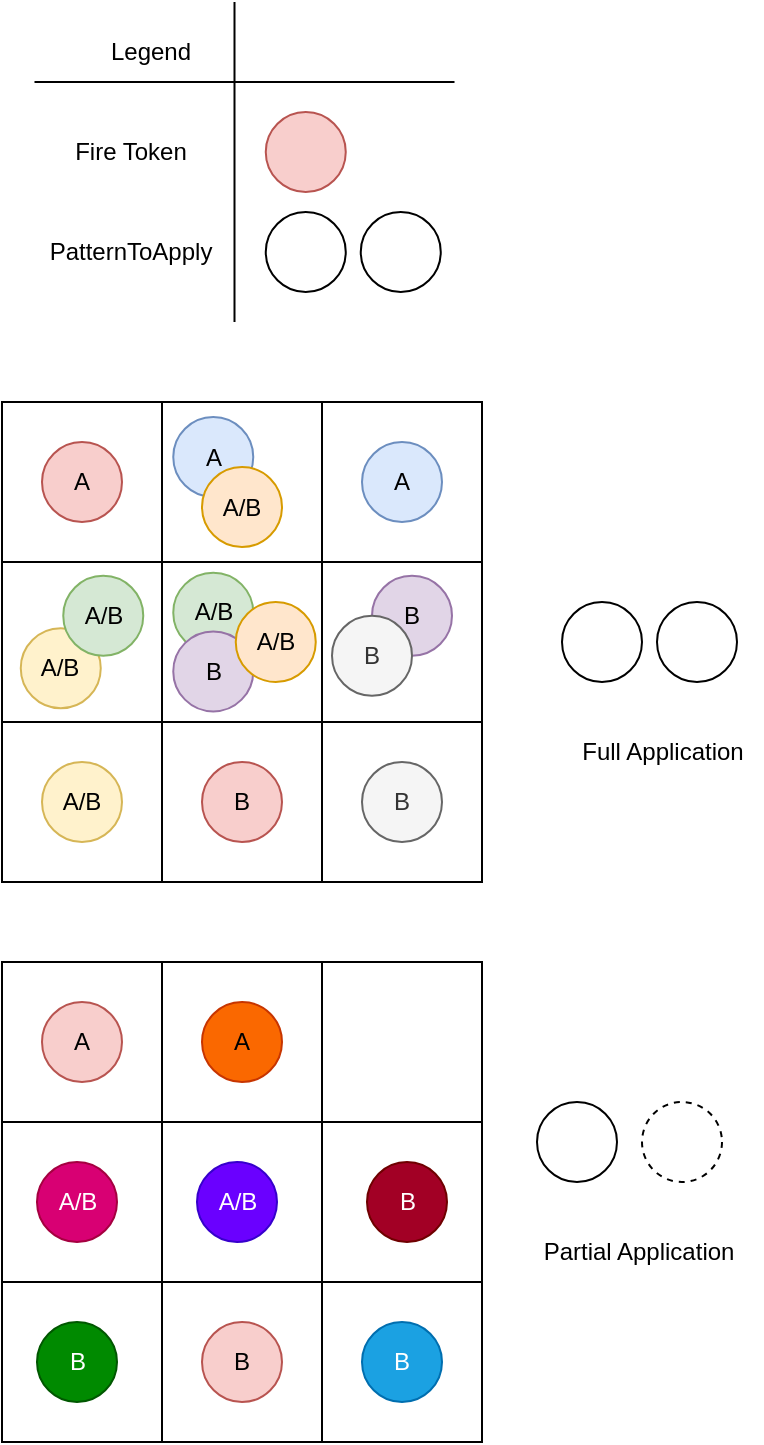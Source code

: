 <mxfile>
    <diagram id="qj6QA1vd848Gig3QyI7o" name="Page-1">
        <mxGraphModel dx="548" dy="1996" grid="1" gridSize="10" guides="1" tooltips="1" connect="1" arrows="1" fold="1" page="1" pageScale="1" pageWidth="827" pageHeight="1169" math="0" shadow="0">
            <root>
                <mxCell id="0"/>
                <mxCell id="1" parent="0"/>
                <mxCell id="3" value="" style="rounded=0;whiteSpace=wrap;html=1;fillColor=none;" parent="1" vertex="1">
                    <mxGeometry x="120" y="120" width="80" height="80" as="geometry"/>
                </mxCell>
                <mxCell id="4" value="" style="rounded=0;whiteSpace=wrap;html=1;fillColor=none;" parent="1" vertex="1">
                    <mxGeometry x="120" y="280" width="80" height="80" as="geometry"/>
                </mxCell>
                <mxCell id="5" value="" style="rounded=0;whiteSpace=wrap;html=1;fillColor=none;" parent="1" vertex="1">
                    <mxGeometry x="120" y="200" width="80" height="80" as="geometry"/>
                </mxCell>
                <mxCell id="6" value="" style="rounded=0;whiteSpace=wrap;html=1;fillColor=none;" parent="1" vertex="1">
                    <mxGeometry x="200" y="120" width="80" height="80" as="geometry"/>
                </mxCell>
                <mxCell id="7" value="" style="rounded=0;whiteSpace=wrap;html=1;fillColor=none;" parent="1" vertex="1">
                    <mxGeometry x="200" y="280" width="80" height="80" as="geometry"/>
                </mxCell>
                <mxCell id="9" value="" style="rounded=0;whiteSpace=wrap;html=1;fillColor=none;" parent="1" vertex="1">
                    <mxGeometry x="280" y="120" width="80" height="80" as="geometry"/>
                </mxCell>
                <mxCell id="10" value="" style="rounded=0;whiteSpace=wrap;html=1;fillColor=none;" parent="1" vertex="1">
                    <mxGeometry x="280" y="280" width="80" height="80" as="geometry"/>
                </mxCell>
                <mxCell id="11" value="" style="rounded=0;whiteSpace=wrap;html=1;fillColor=none;" parent="1" vertex="1">
                    <mxGeometry x="280" y="200" width="80" height="80" as="geometry"/>
                </mxCell>
                <mxCell id="12" value="A" style="ellipse;whiteSpace=wrap;html=1;aspect=fixed;fillColor=#f8cecc;strokeColor=#b85450;" parent="1" vertex="1">
                    <mxGeometry x="140" y="140" width="40" height="40" as="geometry"/>
                </mxCell>
                <mxCell id="14" value="A/B" style="ellipse;whiteSpace=wrap;html=1;aspect=fixed;fillColor=#d5e8d4;strokeColor=#82b366;" parent="1" vertex="1">
                    <mxGeometry x="205.63" y="205.32" width="40" height="40" as="geometry"/>
                </mxCell>
                <mxCell id="15" value="A" style="ellipse;whiteSpace=wrap;html=1;aspect=fixed;fillColor=#dae8fc;strokeColor=#6c8ebf;" parent="1" vertex="1">
                    <mxGeometry x="205.63" y="127.5" width="40" height="40" as="geometry"/>
                </mxCell>
                <mxCell id="16" value="A" style="ellipse;whiteSpace=wrap;html=1;aspect=fixed;fillColor=#dae8fc;strokeColor=#6c8ebf;" parent="1" vertex="1">
                    <mxGeometry x="300" y="140" width="40" height="40" as="geometry"/>
                </mxCell>
                <mxCell id="17" value="A/B" style="ellipse;whiteSpace=wrap;html=1;aspect=fixed;fillColor=#fff2cc;strokeColor=#d6b656;" parent="1" vertex="1">
                    <mxGeometry x="140" y="300" width="40" height="40" as="geometry"/>
                </mxCell>
                <mxCell id="18" value="A/B" style="ellipse;whiteSpace=wrap;html=1;aspect=fixed;fillColor=#fff2cc;strokeColor=#d6b656;" parent="1" vertex="1">
                    <mxGeometry x="129.38" y="233.13" width="40" height="40" as="geometry"/>
                </mxCell>
                <mxCell id="19" value="A/B" style="ellipse;whiteSpace=wrap;html=1;aspect=fixed;fillColor=#ffe6cc;strokeColor=#d79b00;" parent="1" vertex="1">
                    <mxGeometry x="220" y="152.5" width="40" height="40" as="geometry"/>
                </mxCell>
                <mxCell id="21" value="B" style="ellipse;whiteSpace=wrap;html=1;aspect=fixed;fillColor=#f8cecc;strokeColor=#b85450;" parent="1" vertex="1">
                    <mxGeometry x="220" y="300" width="40" height="40" as="geometry"/>
                </mxCell>
                <mxCell id="22" value="B" style="ellipse;whiteSpace=wrap;html=1;aspect=fixed;fillColor=#e1d5e7;strokeColor=#9673a6;" parent="1" vertex="1">
                    <mxGeometry x="205.63" y="234.69" width="40" height="40" as="geometry"/>
                </mxCell>
                <mxCell id="23" value="B" style="ellipse;whiteSpace=wrap;html=1;aspect=fixed;fillColor=#e1d5e7;strokeColor=#9673a6;" parent="1" vertex="1">
                    <mxGeometry x="305" y="206.88" width="40" height="40" as="geometry"/>
                </mxCell>
                <mxCell id="24" value="B" style="ellipse;whiteSpace=wrap;html=1;aspect=fixed;fillColor=#f5f5f5;strokeColor=#666666;fontColor=#333333;" parent="1" vertex="1">
                    <mxGeometry x="300" y="300" width="40" height="40" as="geometry"/>
                </mxCell>
                <mxCell id="26" value="B" style="ellipse;whiteSpace=wrap;html=1;aspect=fixed;fillColor=#f5f5f5;strokeColor=#666666;fontColor=#333333;" parent="1" vertex="1">
                    <mxGeometry x="285" y="226.88" width="40" height="40" as="geometry"/>
                </mxCell>
                <mxCell id="20" value="A/B" style="ellipse;whiteSpace=wrap;html=1;aspect=fixed;fillColor=#ffe6cc;strokeColor=#d79b00;" parent="1" vertex="1">
                    <mxGeometry x="236.88" y="220" width="40" height="40" as="geometry"/>
                </mxCell>
                <mxCell id="13" value="A/B" style="ellipse;whiteSpace=wrap;html=1;aspect=fixed;fillColor=#d5e8d4;strokeColor=#82b366;" parent="1" vertex="1">
                    <mxGeometry x="150.63" y="206.88" width="40" height="40" as="geometry"/>
                </mxCell>
                <mxCell id="45" value="A/B" style="ellipse;whiteSpace=wrap;html=1;aspect=fixed;fillColor=#6a00ff;strokeColor=#3700CC;fontColor=#ffffff;" vertex="1" parent="1">
                    <mxGeometry x="217.5" y="500" width="40" height="40" as="geometry"/>
                </mxCell>
                <mxCell id="46" value="" style="rounded=0;whiteSpace=wrap;html=1;fillColor=none;" vertex="1" parent="1">
                    <mxGeometry x="120" y="400" width="80" height="80" as="geometry"/>
                </mxCell>
                <mxCell id="47" value="" style="rounded=0;whiteSpace=wrap;html=1;fillColor=none;" vertex="1" parent="1">
                    <mxGeometry x="120" y="560" width="80" height="80" as="geometry"/>
                </mxCell>
                <mxCell id="48" value="" style="rounded=0;whiteSpace=wrap;html=1;fillColor=none;" vertex="1" parent="1">
                    <mxGeometry x="120" y="480" width="80" height="80" as="geometry"/>
                </mxCell>
                <mxCell id="49" value="" style="rounded=0;whiteSpace=wrap;html=1;fillColor=none;" vertex="1" parent="1">
                    <mxGeometry x="200" y="400" width="80" height="80" as="geometry"/>
                </mxCell>
                <mxCell id="50" value="" style="rounded=0;whiteSpace=wrap;html=1;fillColor=none;" vertex="1" parent="1">
                    <mxGeometry x="200" y="560" width="80" height="80" as="geometry"/>
                </mxCell>
                <mxCell id="51" value="" style="rounded=0;whiteSpace=wrap;html=1;fillColor=none;" vertex="1" parent="1">
                    <mxGeometry x="280" y="400" width="80" height="80" as="geometry"/>
                </mxCell>
                <mxCell id="52" value="" style="rounded=0;whiteSpace=wrap;html=1;fillColor=none;" vertex="1" parent="1">
                    <mxGeometry x="280" y="560" width="80" height="80" as="geometry"/>
                </mxCell>
                <mxCell id="53" value="" style="rounded=0;whiteSpace=wrap;html=1;fillColor=none;" vertex="1" parent="1">
                    <mxGeometry x="280" y="480" width="80" height="80" as="geometry"/>
                </mxCell>
                <mxCell id="54" value="A" style="ellipse;whiteSpace=wrap;html=1;aspect=fixed;fillColor=#f8cecc;strokeColor=#b85450;" vertex="1" parent="1">
                    <mxGeometry x="140" y="420" width="40" height="40" as="geometry"/>
                </mxCell>
                <mxCell id="61" value="B" style="ellipse;whiteSpace=wrap;html=1;aspect=fixed;fillColor=#f8cecc;strokeColor=#b85450;" vertex="1" parent="1">
                    <mxGeometry x="220" y="580" width="40" height="40" as="geometry"/>
                </mxCell>
                <mxCell id="67" value="B" style="ellipse;whiteSpace=wrap;html=1;aspect=fixed;fillColor=#1ba1e2;strokeColor=#006EAF;fontColor=#ffffff;" vertex="1" parent="1">
                    <mxGeometry x="300" y="580" width="40" height="40" as="geometry"/>
                </mxCell>
                <mxCell id="68" value="B" style="ellipse;whiteSpace=wrap;html=1;aspect=fixed;fillColor=#008a00;strokeColor=#005700;fontColor=#ffffff;" vertex="1" parent="1">
                    <mxGeometry x="137.5" y="580" width="40" height="40" as="geometry"/>
                </mxCell>
                <mxCell id="69" value="A/B" style="ellipse;whiteSpace=wrap;html=1;aspect=fixed;fillColor=#d80073;strokeColor=#A50040;fontColor=#ffffff;" vertex="1" parent="1">
                    <mxGeometry x="137.5" y="500" width="40" height="40" as="geometry"/>
                </mxCell>
                <mxCell id="71" value="B" style="ellipse;whiteSpace=wrap;html=1;aspect=fixed;fillColor=#a20025;strokeColor=#6F0000;fontColor=#ffffff;" vertex="1" parent="1">
                    <mxGeometry x="302.5" y="500" width="40" height="40" as="geometry"/>
                </mxCell>
                <mxCell id="72" value="A" style="ellipse;whiteSpace=wrap;html=1;aspect=fixed;fillColor=#fa6800;strokeColor=#C73500;fontColor=#000000;" vertex="1" parent="1">
                    <mxGeometry x="220" y="420" width="40" height="40" as="geometry"/>
                </mxCell>
                <mxCell id="73" value="" style="ellipse;whiteSpace=wrap;html=1;aspect=fixed;" vertex="1" parent="1">
                    <mxGeometry x="400" y="220" width="40" height="40" as="geometry"/>
                </mxCell>
                <mxCell id="74" value="" style="ellipse;whiteSpace=wrap;html=1;aspect=fixed;" vertex="1" parent="1">
                    <mxGeometry x="447.5" y="220" width="40" height="40" as="geometry"/>
                </mxCell>
                <mxCell id="75" value="Full Application" style="text;html=1;align=center;verticalAlign=middle;resizable=0;points=[];autosize=1;strokeColor=none;fillColor=none;" vertex="1" parent="1">
                    <mxGeometry x="400" y="280" width="100" height="30" as="geometry"/>
                </mxCell>
                <mxCell id="76" value="" style="ellipse;whiteSpace=wrap;html=1;aspect=fixed;" vertex="1" parent="1">
                    <mxGeometry x="387.5" y="470" width="40" height="40" as="geometry"/>
                </mxCell>
                <mxCell id="77" value="" style="ellipse;whiteSpace=wrap;html=1;aspect=fixed;dashed=1;" vertex="1" parent="1">
                    <mxGeometry x="440" y="470" width="40" height="40" as="geometry"/>
                </mxCell>
                <mxCell id="78" value="Partial Application" style="text;html=1;align=center;verticalAlign=middle;resizable=0;points=[];autosize=1;strokeColor=none;fillColor=none;" vertex="1" parent="1">
                    <mxGeometry x="377.5" y="530" width="120" height="30" as="geometry"/>
                </mxCell>
                <mxCell id="79" value="" style="ellipse;whiteSpace=wrap;html=1;aspect=fixed;" vertex="1" parent="1">
                    <mxGeometry x="251.88" y="25" width="40" height="40" as="geometry"/>
                </mxCell>
                <mxCell id="80" value="" style="ellipse;whiteSpace=wrap;html=1;aspect=fixed;" vertex="1" parent="1">
                    <mxGeometry x="299.38" y="25" width="40" height="40" as="geometry"/>
                </mxCell>
                <mxCell id="81" value="PatternToApply" style="text;html=1;align=center;verticalAlign=middle;resizable=0;points=[];autosize=1;strokeColor=none;fillColor=none;" vertex="1" parent="1">
                    <mxGeometry x="133.75" y="30" width="100" height="30" as="geometry"/>
                </mxCell>
                <mxCell id="82" value="" style="ellipse;whiteSpace=wrap;html=1;aspect=fixed;fillColor=#f8cecc;strokeColor=#b85450;" vertex="1" parent="1">
                    <mxGeometry x="251.88" y="-25" width="40" height="40" as="geometry"/>
                </mxCell>
                <mxCell id="83" value="Fire Token" style="text;html=1;align=center;verticalAlign=middle;resizable=0;points=[];autosize=1;strokeColor=none;fillColor=none;" vertex="1" parent="1">
                    <mxGeometry x="143.75" y="-20" width="80" height="30" as="geometry"/>
                </mxCell>
                <mxCell id="84" value="Legend" style="text;html=1;align=center;verticalAlign=middle;resizable=0;points=[];autosize=1;strokeColor=none;fillColor=none;" vertex="1" parent="1">
                    <mxGeometry x="163.75" y="-70" width="60" height="30" as="geometry"/>
                </mxCell>
                <mxCell id="85" value="" style="endArrow=none;html=1;" edge="1" parent="1">
                    <mxGeometry width="50" height="50" relative="1" as="geometry">
                        <mxPoint x="236.25" y="-80" as="sourcePoint"/>
                        <mxPoint x="236.25" y="80" as="targetPoint"/>
                    </mxGeometry>
                </mxCell>
                <mxCell id="87" value="" style="endArrow=none;html=1;" edge="1" parent="1">
                    <mxGeometry width="50" height="50" relative="1" as="geometry">
                        <mxPoint x="346.25" y="-40" as="sourcePoint"/>
                        <mxPoint x="136.25" y="-40" as="targetPoint"/>
                    </mxGeometry>
                </mxCell>
            </root>
        </mxGraphModel>
    </diagram>
</mxfile>